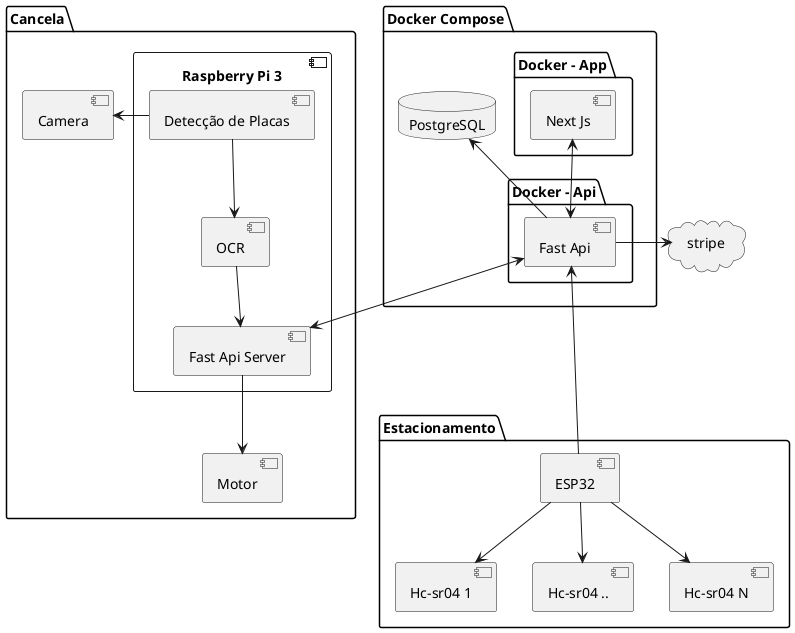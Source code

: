 @startuml
cloud stripe

package "Docker Compose"{
 package "Docker - App"{
  component "Next Js"
 }
 database PostgreSQL
 package "Docker - Api" {
  component "Fast Api"
 }
}


package Cancela{
 component "Raspberry Pi 3"{
  component "Fast Api Server"
  component "Detecção de Placas" 
  component OCR
 }
 component Motor
 component Camera
}

package Estacionamento{
 component ESP32
 component "Hc-sr04 1"
 component "Hc-sr04 .."
 component "Hc-sr04 N"
}

"Fast Api" -> stripe 
"Next Js" <--> "Fast Api"
PostgreSQL <-- "Fast Api"
"Fast Api" <--> "Fast Api Server"
"Fast Api" <--- ESP32

"Fast Api Server" --> Motor
"Detecção de Placas" -> Camera
"Detecção de Placas" --> OCR
OCR --> "Fast Api Server"

ESP32 --> "Hc-sr04 1"
ESP32 --> "Hc-sr04 .."
ESP32 --> "Hc-sr04 N"
@enduml